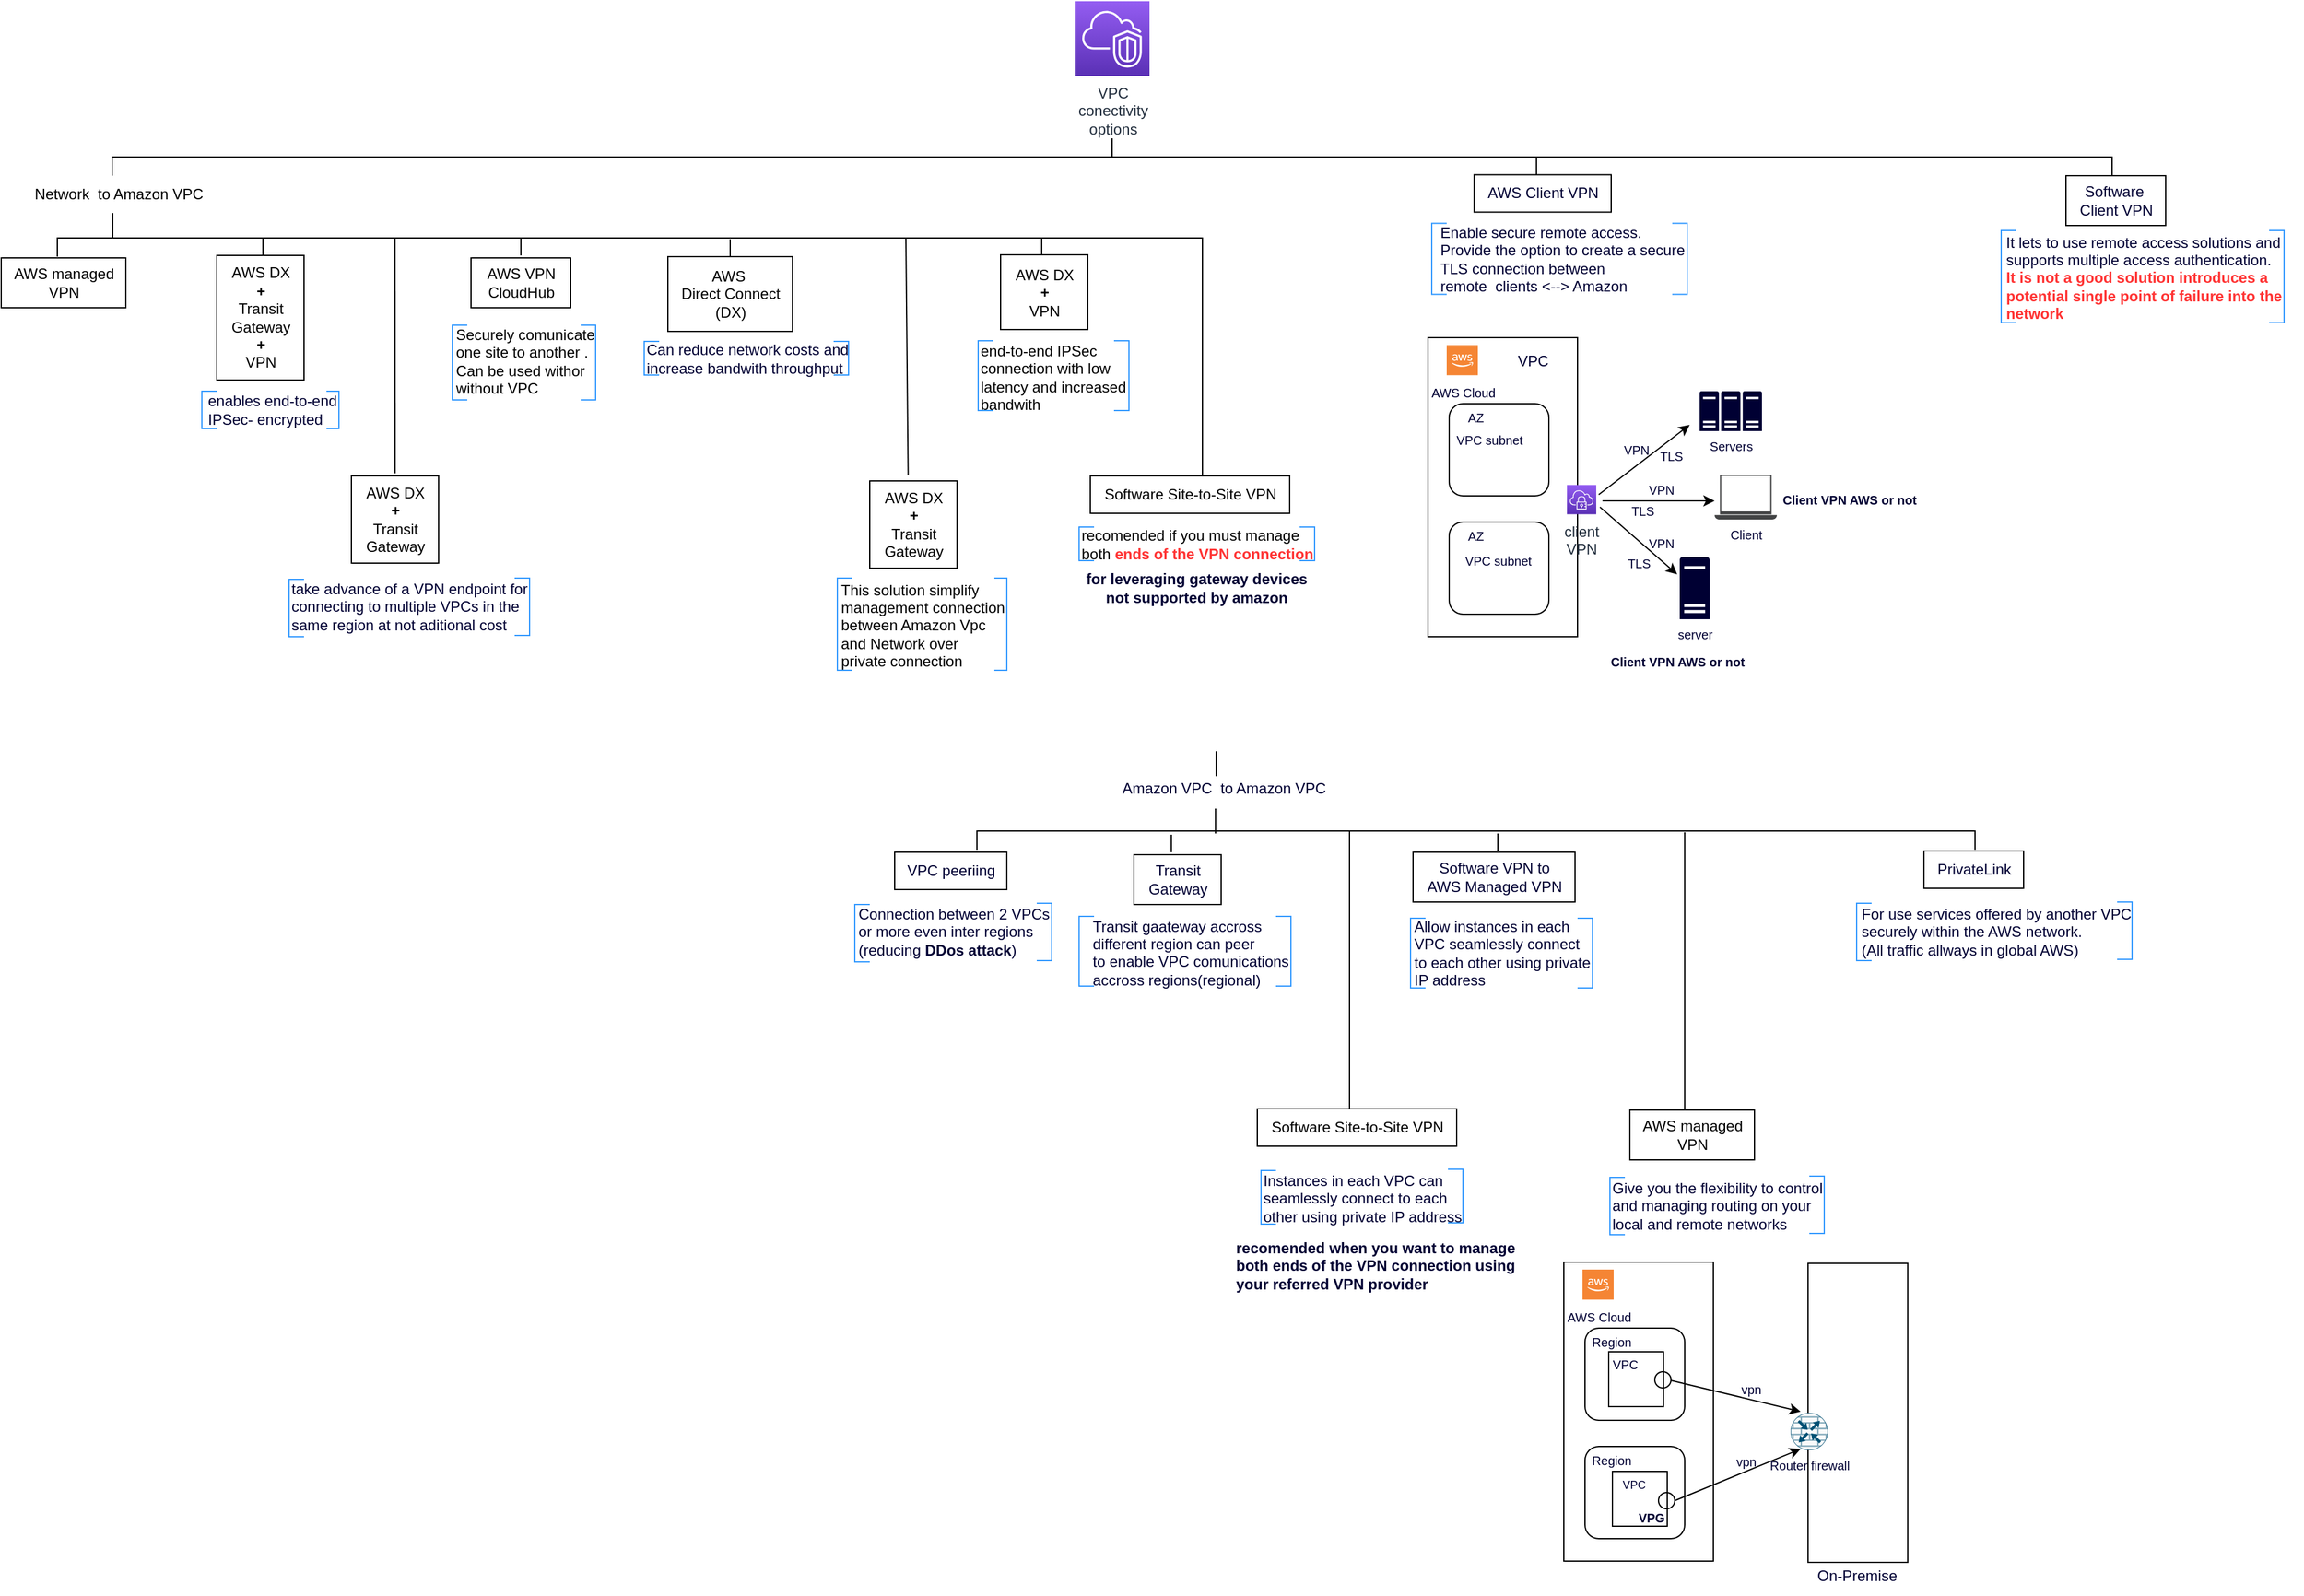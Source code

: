 <mxfile version="20.0.3" type="github">
  <diagram id="rGe3KuBBRu5CYdZj4_0n" name="Page-1">
    <mxGraphModel dx="1416" dy="539" grid="1" gridSize="10" guides="1" tooltips="1" connect="1" arrows="1" fold="1" page="1" pageScale="1" pageWidth="2336" pageHeight="1654" math="0" shadow="0">
      <root>
        <mxCell id="0" />
        <mxCell id="1" parent="0" />
        <mxCell id="QmvpYYEcJwL0dfFaCKJW-41" value="This solution simplify&lt;br&gt;management connection&lt;br&gt;between Amazon Vpc &lt;br&gt;and Network&amp;nbsp;over &lt;br&gt;private connection" style="text;html=1;align=left;verticalAlign=middle;resizable=0;points=[];autosize=1;strokeColor=none;fillColor=none;" vertex="1" parent="1">
          <mxGeometry x="688" y="526" width="150" height="90" as="geometry" />
        </mxCell>
        <mxCell id="QmvpYYEcJwL0dfFaCKJW-1" value="VPC &lt;br&gt;conectivity &lt;br&gt;options" style="sketch=0;points=[[0,0,0],[0.25,0,0],[0.5,0,0],[0.75,0,0],[1,0,0],[0,1,0],[0.25,1,0],[0.5,1,0],[0.75,1,0],[1,1,0],[0,0.25,0],[0,0.5,0],[0,0.75,0],[1,0.25,0],[1,0.5,0],[1,0.75,0]];outlineConnect=0;fontColor=#232F3E;gradientColor=#945DF2;gradientDirection=north;fillColor=#5A30B5;strokeColor=#ffffff;dashed=0;verticalLabelPosition=bottom;verticalAlign=top;align=center;html=1;fontSize=12;fontStyle=0;aspect=fixed;shape=mxgraph.aws4.resourceIcon;resIcon=mxgraph.aws4.vpc;" vertex="1" parent="1">
          <mxGeometry x="877.5" y="70" width="60" height="60" as="geometry" />
        </mxCell>
        <mxCell id="QmvpYYEcJwL0dfFaCKJW-4" value="" style="strokeWidth=1;html=1;shape=mxgraph.flowchart.annotation_2;align=left;labelPosition=right;pointerEvents=1;direction=south;" vertex="1" parent="1">
          <mxGeometry x="105" y="180" width="1605" height="30" as="geometry" />
        </mxCell>
        <mxCell id="QmvpYYEcJwL0dfFaCKJW-5" value="Network&amp;nbsp; to Amazon VPC" style="text;html=1;align=center;verticalAlign=middle;resizable=0;points=[];autosize=1;strokeColor=none;fillColor=none;" vertex="1" parent="1">
          <mxGeometry x="30" y="210" width="160" height="30" as="geometry" />
        </mxCell>
        <mxCell id="QmvpYYEcJwL0dfFaCKJW-8" value="" style="strokeWidth=1;html=1;shape=mxgraph.flowchart.annotation_1;align=left;pointerEvents=1;direction=south;" vertex="1" parent="1">
          <mxGeometry x="61" y="260" width="919" height="15" as="geometry" />
        </mxCell>
        <mxCell id="QmvpYYEcJwL0dfFaCKJW-9" value="" style="endArrow=none;html=1;rounded=0;" edge="1" parent="1">
          <mxGeometry width="50" height="50" relative="1" as="geometry">
            <mxPoint x="105.5" y="260" as="sourcePoint" />
            <mxPoint x="105.5" y="240" as="targetPoint" />
          </mxGeometry>
        </mxCell>
        <mxCell id="QmvpYYEcJwL0dfFaCKJW-10" value="AWS managed&lt;br&gt;VPN" style="text;html=1;align=center;verticalAlign=middle;resizable=0;points=[];autosize=1;strokeColor=default;fillColor=none;" vertex="1" parent="1">
          <mxGeometry x="16" y="276" width="100" height="40" as="geometry" />
        </mxCell>
        <mxCell id="QmvpYYEcJwL0dfFaCKJW-11" value="" style="endArrow=none;html=1;rounded=0;" edge="1" parent="1">
          <mxGeometry width="50" height="50" relative="1" as="geometry">
            <mxPoint x="226" y="274" as="sourcePoint" />
            <mxPoint x="226" y="260" as="targetPoint" />
          </mxGeometry>
        </mxCell>
        <mxCell id="QmvpYYEcJwL0dfFaCKJW-12" value="AWS DX&lt;br&gt;&lt;b&gt;+&lt;br&gt;&lt;/b&gt;Transit&lt;br&gt;Gateway&lt;br&gt;&lt;b&gt;+&lt;/b&gt;&lt;br&gt;VPN" style="text;html=1;align=center;verticalAlign=middle;resizable=0;points=[];autosize=1;strokeColor=default;fillColor=none;" vertex="1" parent="1">
          <mxGeometry x="189" y="274" width="70" height="100" as="geometry" />
        </mxCell>
        <mxCell id="QmvpYYEcJwL0dfFaCKJW-14" value="enables end-to-end&lt;br&gt;IPSec- encrypted" style="text;html=1;align=left;verticalAlign=middle;resizable=0;points=[];autosize=1;strokeColor=none;fillColor=none;fontSize=12;fontColor=#000033;" vertex="1" parent="1">
          <mxGeometry x="180" y="378" width="130" height="40" as="geometry" />
        </mxCell>
        <mxCell id="QmvpYYEcJwL0dfFaCKJW-15" value="" style="strokeWidth=1;html=1;shape=mxgraph.flowchart.annotation_1;align=left;pointerEvents=1;fontColor=#000033;fillColor=none;strokeColor=#3399FF;" vertex="1" parent="1">
          <mxGeometry x="177" y="383" width="12" height="30" as="geometry" />
        </mxCell>
        <mxCell id="QmvpYYEcJwL0dfFaCKJW-16" value="" style="strokeWidth=1;html=1;shape=mxgraph.flowchart.annotation_1;align=left;pointerEvents=1;fontColor=#000033;fillColor=none;direction=west;strokeColor=#3399FF;" vertex="1" parent="1">
          <mxGeometry x="277" y="383" width="10" height="30" as="geometry" />
        </mxCell>
        <mxCell id="QmvpYYEcJwL0dfFaCKJW-17" value="take advance of a VPN endpoint for &lt;br&gt;connecting to multiple VPCs in the &lt;br&gt;same region&amp;nbsp;at not aditional cost" style="text;html=1;align=left;verticalAlign=middle;resizable=0;points=[];autosize=1;strokeColor=none;fillColor=none;fontSize=12;fontColor=#000033;" vertex="1" parent="1">
          <mxGeometry x="247" y="526" width="210" height="60" as="geometry" />
        </mxCell>
        <mxCell id="QmvpYYEcJwL0dfFaCKJW-18" value="" style="strokeWidth=1;html=1;shape=mxgraph.flowchart.annotation_1;align=left;pointerEvents=1;fontColor=#000033;fillColor=none;strokeColor=#3399FF;" vertex="1" parent="1">
          <mxGeometry x="247" y="534" width="12" height="46" as="geometry" />
        </mxCell>
        <mxCell id="QmvpYYEcJwL0dfFaCKJW-19" value="" style="strokeWidth=1;html=1;shape=mxgraph.flowchart.annotation_1;align=left;pointerEvents=1;fontColor=#000033;fillColor=none;direction=west;strokeColor=#3399FF;" vertex="1" parent="1">
          <mxGeometry x="428" y="533" width="12" height="46" as="geometry" />
        </mxCell>
        <mxCell id="QmvpYYEcJwL0dfFaCKJW-22" value="" style="endArrow=none;html=1;rounded=0;" edge="1" parent="1">
          <mxGeometry width="50" height="50" relative="1" as="geometry">
            <mxPoint x="851" y="274" as="sourcePoint" />
            <mxPoint x="851" y="260" as="targetPoint" />
          </mxGeometry>
        </mxCell>
        <mxCell id="QmvpYYEcJwL0dfFaCKJW-23" value="AWS VPN&lt;br&gt;CloudHub" style="text;html=1;align=center;verticalAlign=middle;resizable=0;points=[];autosize=1;strokeColor=default;fillColor=none;" vertex="1" parent="1">
          <mxGeometry x="393" y="276" width="80" height="40" as="geometry" />
        </mxCell>
        <mxCell id="QmvpYYEcJwL0dfFaCKJW-24" value="Securely comunicate &lt;br&gt;one site to another . &lt;br&gt;Can be used withor &lt;br&gt;without VPC&amp;nbsp;&amp;nbsp;" style="text;html=1;align=left;verticalAlign=middle;resizable=0;points=[];autosize=1;strokeColor=none;fillColor=none;" vertex="1" parent="1">
          <mxGeometry x="379" y="324" width="130" height="70" as="geometry" />
        </mxCell>
        <mxCell id="QmvpYYEcJwL0dfFaCKJW-25" value="" style="strokeWidth=1;html=1;shape=mxgraph.flowchart.annotation_1;align=left;pointerEvents=1;fontColor=#000033;fillColor=none;strokeColor=#3399FF;" vertex="1" parent="1">
          <mxGeometry x="378" y="330" width="12" height="60" as="geometry" />
        </mxCell>
        <mxCell id="QmvpYYEcJwL0dfFaCKJW-26" value="" style="strokeWidth=1;html=1;shape=mxgraph.flowchart.annotation_1;align=left;pointerEvents=1;fontColor=#000033;fillColor=none;direction=west;strokeColor=#3399FF;" vertex="1" parent="1">
          <mxGeometry x="481" y="330" width="12" height="60" as="geometry" />
        </mxCell>
        <mxCell id="QmvpYYEcJwL0dfFaCKJW-28" value="" style="endArrow=none;html=1;rounded=0;" edge="1" parent="1">
          <mxGeometry width="50" height="50" relative="1" as="geometry">
            <mxPoint x="433" y="274" as="sourcePoint" />
            <mxPoint x="433" y="260" as="targetPoint" />
          </mxGeometry>
        </mxCell>
        <mxCell id="QmvpYYEcJwL0dfFaCKJW-29" value="AWS&amp;nbsp;&lt;br&gt;Direct Connect&lt;br&gt;(DX)" style="text;html=1;align=center;verticalAlign=middle;resizable=0;points=[];autosize=1;strokeColor=default;fillColor=none;" vertex="1" parent="1">
          <mxGeometry x="551" y="275" width="100" height="60" as="geometry" />
        </mxCell>
        <mxCell id="QmvpYYEcJwL0dfFaCKJW-30" value="Can reduce network costs and&lt;br&gt;increase bandwith throughput" style="text;html=1;align=left;verticalAlign=middle;resizable=0;points=[];autosize=1;strokeColor=none;fillColor=none;fontSize=12;fontColor=#000033;" vertex="1" parent="1">
          <mxGeometry x="532" y="337" width="190" height="40" as="geometry" />
        </mxCell>
        <mxCell id="QmvpYYEcJwL0dfFaCKJW-31" value="" style="strokeWidth=1;html=1;shape=mxgraph.flowchart.annotation_1;align=left;pointerEvents=1;fontColor=#000033;fillColor=none;strokeColor=#3399FF;" vertex="1" parent="1">
          <mxGeometry x="532" y="343" width="12" height="27" as="geometry" />
        </mxCell>
        <mxCell id="QmvpYYEcJwL0dfFaCKJW-32" value="" style="strokeWidth=1;html=1;shape=mxgraph.flowchart.annotation_1;align=left;pointerEvents=1;fontColor=#000033;fillColor=none;direction=west;strokeColor=#3399FF;" vertex="1" parent="1">
          <mxGeometry x="684" y="343" width="12" height="27" as="geometry" />
        </mxCell>
        <mxCell id="QmvpYYEcJwL0dfFaCKJW-33" value="" style="endArrow=none;html=1;rounded=0;" edge="1" parent="1">
          <mxGeometry width="50" height="50" relative="1" as="geometry">
            <mxPoint x="601" y="275" as="sourcePoint" />
            <mxPoint x="601" y="261" as="targetPoint" />
          </mxGeometry>
        </mxCell>
        <mxCell id="QmvpYYEcJwL0dfFaCKJW-34" value="AWS DX&lt;br&gt;&lt;b&gt;+&lt;br&gt;&lt;/b&gt;Transit&lt;br&gt;Gateway" style="text;html=1;align=center;verticalAlign=middle;resizable=0;points=[];autosize=1;strokeColor=default;fillColor=none;" vertex="1" parent="1">
          <mxGeometry x="297" y="451" width="70" height="70" as="geometry" />
        </mxCell>
        <mxCell id="QmvpYYEcJwL0dfFaCKJW-36" value="" style="endArrow=none;html=1;rounded=0;exitX=0.501;exitY=-0.03;exitDx=0;exitDy=0;exitPerimeter=0;" edge="1" parent="1" source="QmvpYYEcJwL0dfFaCKJW-34">
          <mxGeometry width="50" height="50" relative="1" as="geometry">
            <mxPoint x="332" y="438" as="sourcePoint" />
            <mxPoint x="332" y="260" as="targetPoint" />
          </mxGeometry>
        </mxCell>
        <mxCell id="QmvpYYEcJwL0dfFaCKJW-37" value="" style="endArrow=none;html=1;rounded=0;exitX=0.44;exitY=-0.067;exitDx=0;exitDy=0;exitPerimeter=0;" edge="1" parent="1" source="QmvpYYEcJwL0dfFaCKJW-38">
          <mxGeometry width="50" height="50" relative="1" as="geometry">
            <mxPoint x="742" y="424" as="sourcePoint" />
            <mxPoint x="742" y="260" as="targetPoint" />
          </mxGeometry>
        </mxCell>
        <mxCell id="QmvpYYEcJwL0dfFaCKJW-38" value="AWS DX&lt;br&gt;&lt;b&gt;+&lt;br&gt;&lt;/b&gt;Transit&lt;br&gt;Gateway" style="text;html=1;align=center;verticalAlign=middle;resizable=0;points=[];autosize=1;strokeColor=default;fillColor=none;" vertex="1" parent="1">
          <mxGeometry x="713" y="455" width="70" height="70" as="geometry" />
        </mxCell>
        <mxCell id="QmvpYYEcJwL0dfFaCKJW-39" value="" style="strokeWidth=1;html=1;shape=mxgraph.flowchart.annotation_1;align=left;pointerEvents=1;fontColor=#000033;fillColor=none;strokeColor=#3399FF;" vertex="1" parent="1">
          <mxGeometry x="687" y="533" width="12" height="74" as="geometry" />
        </mxCell>
        <mxCell id="QmvpYYEcJwL0dfFaCKJW-40" value="" style="strokeWidth=1;html=1;shape=mxgraph.flowchart.annotation_1;align=left;pointerEvents=1;fontColor=#000033;fillColor=none;direction=west;strokeColor=#3399FF;" vertex="1" parent="1">
          <mxGeometry x="813" y="533" width="10" height="74" as="geometry" />
        </mxCell>
        <mxCell id="QmvpYYEcJwL0dfFaCKJW-42" value="AWS DX&lt;br&gt;&lt;b&gt;+&lt;/b&gt;&lt;br&gt;VPN" style="text;html=1;align=center;verticalAlign=middle;resizable=0;points=[];autosize=1;strokeColor=default;fillColor=none;" vertex="1" parent="1">
          <mxGeometry x="818" y="273.5" width="70" height="60" as="geometry" />
        </mxCell>
        <mxCell id="QmvpYYEcJwL0dfFaCKJW-43" value="end-to-end IPSec &lt;br&gt;connection&amp;nbsp;with low &lt;br&gt;latency and increased&amp;nbsp;&lt;br&gt;bandwith" style="text;html=1;align=left;verticalAlign=middle;resizable=0;points=[];autosize=1;strokeColor=none;fillColor=none;" vertex="1" parent="1">
          <mxGeometry x="800" y="336.5" width="140" height="70" as="geometry" />
        </mxCell>
        <mxCell id="QmvpYYEcJwL0dfFaCKJW-46" value="" style="strokeWidth=1;html=1;shape=mxgraph.flowchart.annotation_1;align=left;pointerEvents=1;fontColor=#000033;fillColor=none;strokeColor=#3399FF;" vertex="1" parent="1">
          <mxGeometry x="800" y="342.5" width="12" height="56" as="geometry" />
        </mxCell>
        <mxCell id="QmvpYYEcJwL0dfFaCKJW-47" value="" style="strokeWidth=1;html=1;shape=mxgraph.flowchart.annotation_1;align=left;pointerEvents=1;fontColor=#000033;fillColor=none;direction=west;strokeColor=#3399FF;" vertex="1" parent="1">
          <mxGeometry x="909" y="342.5" width="12" height="56" as="geometry" />
        </mxCell>
        <mxCell id="QmvpYYEcJwL0dfFaCKJW-50" value="Software Site-to-Site VPN" style="text;html=1;align=center;verticalAlign=middle;resizable=0;points=[];autosize=1;strokeColor=default;fillColor=none;" vertex="1" parent="1">
          <mxGeometry x="890" y="451" width="160" height="30" as="geometry" />
        </mxCell>
        <mxCell id="QmvpYYEcJwL0dfFaCKJW-52" value="" style="endArrow=none;html=1;rounded=0;exitX=0.44;exitY=-0.067;exitDx=0;exitDy=0;exitPerimeter=0;" edge="1" parent="1">
          <mxGeometry width="50" height="50" relative="1" as="geometry">
            <mxPoint x="980" y="451" as="sourcePoint" />
            <mxPoint x="980" y="274" as="targetPoint" />
          </mxGeometry>
        </mxCell>
        <mxCell id="QmvpYYEcJwL0dfFaCKJW-53" value="recomended if you must manage &lt;br&gt;both&amp;nbsp;&lt;b&gt;&lt;font color=&quot;#ff3333&quot;&gt;ends of the VPN connection&lt;/font&gt;&lt;/b&gt;&amp;nbsp;" style="text;html=1;align=left;verticalAlign=middle;resizable=0;points=[];autosize=1;strokeColor=none;fillColor=none;" vertex="1" parent="1">
          <mxGeometry x="881" y="486" width="210" height="40" as="geometry" />
        </mxCell>
        <mxCell id="QmvpYYEcJwL0dfFaCKJW-54" value="" style="strokeWidth=1;html=1;shape=mxgraph.flowchart.annotation_1;align=left;pointerEvents=1;fontColor=#000033;fillColor=none;strokeColor=#3399FF;" vertex="1" parent="1">
          <mxGeometry x="881" y="492" width="12" height="27" as="geometry" />
        </mxCell>
        <mxCell id="QmvpYYEcJwL0dfFaCKJW-55" value="" style="strokeWidth=1;html=1;shape=mxgraph.flowchart.annotation_1;align=left;pointerEvents=1;fontColor=#000033;fillColor=none;direction=west;strokeColor=#3399FF;" vertex="1" parent="1">
          <mxGeometry x="1058" y="492" width="12" height="27" as="geometry" />
        </mxCell>
        <mxCell id="QmvpYYEcJwL0dfFaCKJW-56" value="&lt;b&gt;for leveraging gateway devices &lt;br&gt;not supported by amazon&lt;/b&gt;" style="text;html=1;align=center;verticalAlign=middle;resizable=0;points=[];autosize=1;strokeColor=none;fillColor=none;fontColor=#000033;" vertex="1" parent="1">
          <mxGeometry x="875" y="521" width="200" height="40" as="geometry" />
        </mxCell>
        <mxCell id="QmvpYYEcJwL0dfFaCKJW-57" value="Amazon VPC&amp;nbsp; to Amazon VPC" style="text;html=1;align=center;verticalAlign=middle;resizable=0;points=[];autosize=1;strokeColor=none;fillColor=none;fontColor=#000033;" vertex="1" parent="1">
          <mxGeometry x="902" y="687" width="190" height="30" as="geometry" />
        </mxCell>
        <mxCell id="QmvpYYEcJwL0dfFaCKJW-58" value="" style="strokeWidth=1;html=1;shape=mxgraph.flowchart.annotation_1;align=left;pointerEvents=1;direction=south;" vertex="1" parent="1">
          <mxGeometry x="799" y="736" width="801" height="15" as="geometry" />
        </mxCell>
        <mxCell id="QmvpYYEcJwL0dfFaCKJW-59" value="" style="endArrow=none;html=1;rounded=0;" edge="1" parent="1">
          <mxGeometry width="50" height="50" relative="1" as="geometry">
            <mxPoint x="990.5" y="738" as="sourcePoint" />
            <mxPoint x="990.5" y="718" as="targetPoint" />
          </mxGeometry>
        </mxCell>
        <mxCell id="QmvpYYEcJwL0dfFaCKJW-60" value="VPC peeriing" style="text;html=1;align=center;verticalAlign=middle;resizable=0;points=[];autosize=1;strokeColor=default;fillColor=none;fontColor=#000033;" vertex="1" parent="1">
          <mxGeometry x="733" y="753" width="90" height="30" as="geometry" />
        </mxCell>
        <mxCell id="QmvpYYEcJwL0dfFaCKJW-61" value="Transit &lt;br&gt;Gateway" style="text;html=1;align=center;verticalAlign=middle;resizable=0;points=[];autosize=1;strokeColor=default;fillColor=none;fontColor=#000033;" vertex="1" parent="1">
          <mxGeometry x="925" y="755" width="70" height="40" as="geometry" />
        </mxCell>
        <mxCell id="QmvpYYEcJwL0dfFaCKJW-62" value="Software Site-to-Site VPN" style="text;html=1;align=center;verticalAlign=middle;resizable=0;points=[];autosize=1;strokeColor=default;fillColor=none;" vertex="1" parent="1">
          <mxGeometry x="1024" y="959" width="160" height="30" as="geometry" />
        </mxCell>
        <mxCell id="QmvpYYEcJwL0dfFaCKJW-63" value="Connection between&amp;nbsp;2 VPCs &lt;br&gt;or more even inter regions&amp;nbsp;&lt;br&gt;(reducing &lt;b&gt;DDos attack&lt;/b&gt;)" style="text;html=1;align=left;verticalAlign=middle;resizable=0;points=[];autosize=1;strokeColor=none;fillColor=none;fontColor=#000033;" vertex="1" parent="1">
          <mxGeometry x="702" y="787" width="180" height="60" as="geometry" />
        </mxCell>
        <mxCell id="QmvpYYEcJwL0dfFaCKJW-64" value="" style="strokeWidth=1;html=1;shape=mxgraph.flowchart.annotation_1;align=left;pointerEvents=1;fontColor=#000033;fillColor=none;strokeColor=#3399FF;" vertex="1" parent="1">
          <mxGeometry x="701" y="795" width="12" height="46" as="geometry" />
        </mxCell>
        <mxCell id="QmvpYYEcJwL0dfFaCKJW-65" value="" style="strokeWidth=1;html=1;shape=mxgraph.flowchart.annotation_1;align=left;pointerEvents=1;fontColor=#000033;fillColor=none;direction=west;strokeColor=#3399FF;" vertex="1" parent="1">
          <mxGeometry x="847" y="794" width="12" height="46" as="geometry" />
        </mxCell>
        <mxCell id="QmvpYYEcJwL0dfFaCKJW-66" value="Transit gaateway accross &lt;br&gt;different region can peer&lt;br&gt;to enable VPC comunications &lt;br&gt;accross regions(regional)&amp;nbsp;&lt;br&gt;&amp;nbsp;" style="text;html=1;align=left;verticalAlign=middle;resizable=0;points=[];autosize=1;strokeColor=none;fillColor=none;fontColor=#000033;" vertex="1" parent="1">
          <mxGeometry x="890" y="796" width="180" height="90" as="geometry" />
        </mxCell>
        <mxCell id="QmvpYYEcJwL0dfFaCKJW-67" value="" style="strokeWidth=1;html=1;shape=mxgraph.flowchart.annotation_1;align=left;pointerEvents=1;fontColor=#000033;fillColor=none;strokeColor=#3399FF;" vertex="1" parent="1">
          <mxGeometry x="881" y="804.5" width="12" height="56" as="geometry" />
        </mxCell>
        <mxCell id="QmvpYYEcJwL0dfFaCKJW-68" value="" style="strokeWidth=1;html=1;shape=mxgraph.flowchart.annotation_1;align=left;pointerEvents=1;fontColor=#000033;fillColor=none;direction=west;strokeColor=#3399FF;" vertex="1" parent="1">
          <mxGeometry x="1039" y="804.5" width="12" height="56" as="geometry" />
        </mxCell>
        <mxCell id="QmvpYYEcJwL0dfFaCKJW-69" value="Instances in each VPC can &lt;br&gt;seamlessly connect to each &lt;br&gt;other using private IP address" style="text;html=1;align=left;verticalAlign=middle;resizable=0;points=[];autosize=1;strokeColor=none;fillColor=none;fontColor=#000033;" vertex="1" parent="1">
          <mxGeometry x="1027" y="1001" width="180" height="60" as="geometry" />
        </mxCell>
        <mxCell id="QmvpYYEcJwL0dfFaCKJW-70" value="" style="strokeWidth=1;html=1;shape=mxgraph.flowchart.annotation_1;align=left;pointerEvents=1;fontColor=#000033;fillColor=none;strokeColor=#3399FF;" vertex="1" parent="1">
          <mxGeometry x="1027" y="1008.5" width="12" height="43" as="geometry" />
        </mxCell>
        <mxCell id="QmvpYYEcJwL0dfFaCKJW-71" value="" style="strokeWidth=1;html=1;shape=mxgraph.flowchart.annotation_1;align=left;pointerEvents=1;fontColor=#000033;fillColor=none;direction=west;strokeColor=#3399FF;" vertex="1" parent="1">
          <mxGeometry x="1177" y="1007.5" width="12" height="43" as="geometry" />
        </mxCell>
        <mxCell id="QmvpYYEcJwL0dfFaCKJW-72" value="&lt;b&gt;recomended when you want to manage &lt;br&gt;both ends of the VPN connection using &lt;br&gt;your referred VPN provider&lt;/b&gt;" style="text;html=1;align=left;verticalAlign=middle;resizable=0;points=[];autosize=1;strokeColor=none;fillColor=none;fontColor=#000033;" vertex="1" parent="1">
          <mxGeometry x="1005" y="1054.5" width="250" height="60" as="geometry" />
        </mxCell>
        <mxCell id="QmvpYYEcJwL0dfFaCKJW-73" value="" style="endArrow=none;html=1;rounded=0;" edge="1" parent="1">
          <mxGeometry width="50" height="50" relative="1" as="geometry">
            <mxPoint x="955" y="753" as="sourcePoint" />
            <mxPoint x="955" y="739" as="targetPoint" />
          </mxGeometry>
        </mxCell>
        <mxCell id="QmvpYYEcJwL0dfFaCKJW-74" value="" style="endArrow=none;html=1;rounded=0;" edge="1" parent="1">
          <mxGeometry width="50" height="50" relative="1" as="geometry">
            <mxPoint x="1098" y="959" as="sourcePoint" />
            <mxPoint x="1098" y="736" as="targetPoint" />
          </mxGeometry>
        </mxCell>
        <mxCell id="QmvpYYEcJwL0dfFaCKJW-75" value="Software VPN to &lt;br&gt;AWS Managed VPN" style="text;html=1;align=center;verticalAlign=middle;resizable=0;points=[];autosize=1;strokeColor=default;fillColor=none;fontColor=#000033;" vertex="1" parent="1">
          <mxGeometry x="1149" y="753" width="130" height="40" as="geometry" />
        </mxCell>
        <mxCell id="QmvpYYEcJwL0dfFaCKJW-76" value="Allow instances in each &lt;br&gt;VPC seamlessly connect&amp;nbsp; &lt;br&gt;to each other using private &lt;br&gt;IP address" style="text;html=1;align=left;verticalAlign=middle;resizable=0;points=[];autosize=1;strokeColor=none;fillColor=none;fontColor=#000033;" vertex="1" parent="1">
          <mxGeometry x="1148" y="798.5" width="160" height="70" as="geometry" />
        </mxCell>
        <mxCell id="QmvpYYEcJwL0dfFaCKJW-77" value="" style="strokeWidth=1;html=1;shape=mxgraph.flowchart.annotation_1;align=left;pointerEvents=1;fontColor=#000033;fillColor=none;strokeColor=#3399FF;" vertex="1" parent="1">
          <mxGeometry x="1147" y="806" width="12" height="56" as="geometry" />
        </mxCell>
        <mxCell id="QmvpYYEcJwL0dfFaCKJW-78" value="" style="strokeWidth=1;html=1;shape=mxgraph.flowchart.annotation_1;align=left;pointerEvents=1;fontColor=#000033;fillColor=none;direction=west;strokeColor=#3399FF;" vertex="1" parent="1">
          <mxGeometry x="1281" y="806" width="12" height="56" as="geometry" />
        </mxCell>
        <mxCell id="QmvpYYEcJwL0dfFaCKJW-79" value="" style="endArrow=none;html=1;rounded=0;" edge="1" parent="1">
          <mxGeometry width="50" height="50" relative="1" as="geometry">
            <mxPoint x="1217" y="752" as="sourcePoint" />
            <mxPoint x="1217" y="738" as="targetPoint" />
          </mxGeometry>
        </mxCell>
        <mxCell id="QmvpYYEcJwL0dfFaCKJW-80" value="AWS managed&lt;br&gt;VPN" style="text;html=1;align=center;verticalAlign=middle;resizable=0;points=[];autosize=1;strokeColor=default;fillColor=none;" vertex="1" parent="1">
          <mxGeometry x="1323" y="960" width="100" height="40" as="geometry" />
        </mxCell>
        <mxCell id="QmvpYYEcJwL0dfFaCKJW-81" value="Give you the flexibility to control &lt;br&gt;and&amp;nbsp;managing routing on your &lt;br&gt;local and remote networks" style="text;html=1;align=left;verticalAlign=middle;resizable=0;points=[];autosize=1;strokeColor=none;fillColor=none;fontColor=#000033;" vertex="1" parent="1">
          <mxGeometry x="1307" y="1006.5" width="190" height="60" as="geometry" />
        </mxCell>
        <mxCell id="QmvpYYEcJwL0dfFaCKJW-82" value="" style="strokeWidth=1;html=1;shape=mxgraph.flowchart.annotation_1;align=left;pointerEvents=1;fontColor=#000033;fillColor=none;strokeColor=#3399FF;" vertex="1" parent="1">
          <mxGeometry x="1307" y="1014" width="12" height="46" as="geometry" />
        </mxCell>
        <mxCell id="QmvpYYEcJwL0dfFaCKJW-83" value="" style="strokeWidth=1;html=1;shape=mxgraph.flowchart.annotation_1;align=left;pointerEvents=1;fontColor=#000033;fillColor=none;direction=west;strokeColor=#3399FF;" vertex="1" parent="1">
          <mxGeometry x="1467" y="1013" width="12" height="46" as="geometry" />
        </mxCell>
        <mxCell id="QmvpYYEcJwL0dfFaCKJW-84" value="" style="rounded=0;whiteSpace=wrap;html=1;fontColor=#000033;strokeColor=default;strokeWidth=1;fillColor=none;" vertex="1" parent="1">
          <mxGeometry x="1270" y="1082" width="120" height="240" as="geometry" />
        </mxCell>
        <mxCell id="QmvpYYEcJwL0dfFaCKJW-85" value="&lt;font style=&quot;font-size: 10px;&quot;&gt;AWS Cloud&lt;/font&gt;" style="outlineConnect=0;dashed=0;verticalLabelPosition=bottom;verticalAlign=top;align=center;html=1;shape=mxgraph.aws3.cloud_2;fillColor=#F58534;gradientColor=none;fontColor=#000033;strokeColor=default;strokeWidth=1;aspect=fixed;" vertex="1" parent="1">
          <mxGeometry x="1285" y="1088" width="25" height="24.15" as="geometry" />
        </mxCell>
        <mxCell id="QmvpYYEcJwL0dfFaCKJW-88" value="" style="rounded=1;whiteSpace=wrap;html=1;fontSize=9;fontColor=#000033;strokeColor=default;strokeWidth=1;fillColor=none;" vertex="1" parent="1">
          <mxGeometry x="1287" y="1135" width="80" height="74" as="geometry" />
        </mxCell>
        <mxCell id="QmvpYYEcJwL0dfFaCKJW-90" value="" style="rounded=1;whiteSpace=wrap;html=1;fontSize=9;fontColor=#000033;strokeColor=default;strokeWidth=1;fillColor=none;" vertex="1" parent="1">
          <mxGeometry x="1287" y="1230" width="80" height="74" as="geometry" />
        </mxCell>
        <mxCell id="QmvpYYEcJwL0dfFaCKJW-91" value="" style="whiteSpace=wrap;html=1;aspect=fixed;fontSize=9;fontColor=#000033;strokeColor=default;strokeWidth=1;fillColor=none;" vertex="1" parent="1">
          <mxGeometry x="1306" y="1154" width="44" height="44" as="geometry" />
        </mxCell>
        <mxCell id="QmvpYYEcJwL0dfFaCKJW-92" value="" style="whiteSpace=wrap;html=1;aspect=fixed;fontSize=9;fontColor=#000033;strokeColor=default;strokeWidth=1;fillColor=none;" vertex="1" parent="1">
          <mxGeometry x="1309" y="1250" width="44" height="44" as="geometry" />
        </mxCell>
        <mxCell id="QmvpYYEcJwL0dfFaCKJW-93" value="&lt;font style=&quot;font-size: 10px;&quot;&gt;VPC&lt;/font&gt;" style="text;html=1;align=center;verticalAlign=middle;resizable=0;points=[];autosize=1;strokeColor=none;fillColor=none;fontSize=9;fontColor=#000033;" vertex="1" parent="1">
          <mxGeometry x="1299" y="1149" width="40" height="30" as="geometry" />
        </mxCell>
        <mxCell id="QmvpYYEcJwL0dfFaCKJW-94" value="VPC" style="text;html=1;align=center;verticalAlign=middle;resizable=0;points=[];autosize=1;strokeColor=none;fillColor=none;fontSize=9;fontColor=#000033;" vertex="1" parent="1">
          <mxGeometry x="1306" y="1251" width="40" height="20" as="geometry" />
        </mxCell>
        <mxCell id="QmvpYYEcJwL0dfFaCKJW-95" value="&lt;font style=&quot;font-size: 10px;&quot;&gt;Region&lt;/font&gt;" style="text;html=1;align=center;verticalAlign=middle;resizable=0;points=[];autosize=1;strokeColor=none;fillColor=none;fontSize=9;fontColor=#000033;" vertex="1" parent="1">
          <mxGeometry x="1278" y="1131" width="60" height="30" as="geometry" />
        </mxCell>
        <mxCell id="QmvpYYEcJwL0dfFaCKJW-96" value="&lt;font style=&quot;font-size: 10px;&quot;&gt;Region&lt;/font&gt;" style="text;html=1;align=center;verticalAlign=middle;resizable=0;points=[];autosize=1;strokeColor=none;fillColor=none;fontSize=9;fontColor=#000033;" vertex="1" parent="1">
          <mxGeometry x="1278" y="1226" width="60" height="30" as="geometry" />
        </mxCell>
        <mxCell id="QmvpYYEcJwL0dfFaCKJW-97" value="" style="ellipse;whiteSpace=wrap;html=1;aspect=fixed;fontSize=9;fontColor=#000033;strokeColor=default;strokeWidth=1;fillColor=none;" vertex="1" parent="1">
          <mxGeometry x="1343" y="1170" width="13" height="13" as="geometry" />
        </mxCell>
        <mxCell id="QmvpYYEcJwL0dfFaCKJW-101" value="" style="ellipse;whiteSpace=wrap;html=1;aspect=fixed;fontSize=9;fontColor=#000033;strokeColor=default;strokeWidth=1;fillColor=none;" vertex="1" parent="1">
          <mxGeometry x="1346" y="1267" width="13" height="13" as="geometry" />
        </mxCell>
        <mxCell id="QmvpYYEcJwL0dfFaCKJW-103" value="" style="endArrow=none;html=1;rounded=0;fontSize=9;fontColor=#000033;strokeColor=none;strokeWidth=5;" edge="1" parent="1">
          <mxGeometry width="50" height="50" relative="1" as="geometry">
            <mxPoint x="1460" y="1251" as="sourcePoint" />
            <mxPoint x="1510" y="1201" as="targetPoint" />
          </mxGeometry>
        </mxCell>
        <mxCell id="QmvpYYEcJwL0dfFaCKJW-105" value="" style="endArrow=classic;html=1;rounded=0;fontSize=9;fontColor=#000033;strokeWidth=1;exitX=1;exitY=0.5;exitDx=0;exitDy=0;" edge="1" parent="1" source="QmvpYYEcJwL0dfFaCKJW-101">
          <mxGeometry width="50" height="50" relative="1" as="geometry">
            <mxPoint x="1359" y="1285" as="sourcePoint" />
            <mxPoint x="1460" y="1232" as="targetPoint" />
          </mxGeometry>
        </mxCell>
        <mxCell id="QmvpYYEcJwL0dfFaCKJW-106" value="" style="endArrow=classic;html=1;rounded=0;fontSize=9;fontColor=#000033;strokeWidth=1;" edge="1" parent="1">
          <mxGeometry width="50" height="50" relative="1" as="geometry">
            <mxPoint x="1356" y="1177" as="sourcePoint" />
            <mxPoint x="1460" y="1202" as="targetPoint" />
          </mxGeometry>
        </mxCell>
        <mxCell id="QmvpYYEcJwL0dfFaCKJW-107" value="" style="rounded=0;whiteSpace=wrap;html=1;fontColor=#000033;strokeColor=default;strokeWidth=1;fillColor=none;" vertex="1" parent="1">
          <mxGeometry x="1466" y="1083" width="80" height="240" as="geometry" />
        </mxCell>
        <mxCell id="QmvpYYEcJwL0dfFaCKJW-109" value="&lt;font size=&quot;1&quot;&gt;Router firewall&lt;/font&gt;" style="sketch=0;points=[[0.5,0,0],[1,0.5,0],[0.5,1,0],[0,0.5,0],[0.145,0.145,0],[0.856,0.145,0],[0.855,0.856,0],[0.145,0.855,0]];verticalLabelPosition=bottom;html=1;verticalAlign=top;aspect=fixed;align=center;pointerEvents=1;shape=mxgraph.cisco19.rect;prIcon=router_with_firewall;fillColor=#FAFAFA;strokeColor=#005073;fontSize=9;fontColor=#000033;" vertex="1" parent="1">
          <mxGeometry x="1452" y="1203" width="30" height="30" as="geometry" />
        </mxCell>
        <mxCell id="QmvpYYEcJwL0dfFaCKJW-111" value="On-Premise" style="text;html=1;align=center;verticalAlign=middle;resizable=0;points=[];autosize=1;strokeColor=none;fillColor=none;fontSize=12;fontColor=#000033;" vertex="1" parent="1">
          <mxGeometry x="1460" y="1319" width="90" height="30" as="geometry" />
        </mxCell>
        <mxCell id="QmvpYYEcJwL0dfFaCKJW-112" value="&lt;b&gt;VPG&lt;/b&gt;" style="text;html=1;align=center;verticalAlign=middle;resizable=0;points=[];autosize=1;strokeColor=none;fillColor=none;fontSize=10;fontColor=#000033;" vertex="1" parent="1">
          <mxGeometry x="1319.5" y="1272" width="40" height="30" as="geometry" />
        </mxCell>
        <mxCell id="QmvpYYEcJwL0dfFaCKJW-113" value="vpn" style="text;html=1;align=center;verticalAlign=middle;resizable=0;points=[];autosize=1;strokeColor=none;fillColor=none;fontSize=10;fontColor=#000033;" vertex="1" parent="1">
          <mxGeometry x="1396" y="1227" width="40" height="30" as="geometry" />
        </mxCell>
        <mxCell id="QmvpYYEcJwL0dfFaCKJW-114" value="vpn" style="text;html=1;align=center;verticalAlign=middle;resizable=0;points=[];autosize=1;strokeColor=none;fillColor=none;fontSize=10;fontColor=#000033;" vertex="1" parent="1">
          <mxGeometry x="1400" y="1168.5" width="40" height="30" as="geometry" />
        </mxCell>
        <mxCell id="QmvpYYEcJwL0dfFaCKJW-115" value="" style="endArrow=none;html=1;rounded=0;exitX=0.418;exitY=-0.1;exitDx=0;exitDy=0;exitPerimeter=0;" edge="1" parent="1">
          <mxGeometry width="50" height="50" relative="1" as="geometry">
            <mxPoint x="1367" y="960" as="sourcePoint" />
            <mxPoint x="1367" y="737" as="targetPoint" />
          </mxGeometry>
        </mxCell>
        <mxCell id="QmvpYYEcJwL0dfFaCKJW-116" value="PrivateLink" style="text;html=1;align=center;verticalAlign=middle;resizable=0;points=[];autosize=1;strokeColor=default;fillColor=none;fontSize=12;fontColor=#000033;" vertex="1" parent="1">
          <mxGeometry x="1559" y="752" width="80" height="30" as="geometry" />
        </mxCell>
        <mxCell id="QmvpYYEcJwL0dfFaCKJW-117" value="For use services offered by another VPC &lt;br&gt;securely within the AWS network.&lt;br&gt;(All traffic allways in global AWS)" style="text;html=1;align=left;verticalAlign=middle;resizable=0;points=[];autosize=1;strokeColor=none;fillColor=none;fontSize=12;fontColor=#000033;" vertex="1" parent="1">
          <mxGeometry x="1507" y="787" width="240" height="60" as="geometry" />
        </mxCell>
        <mxCell id="QmvpYYEcJwL0dfFaCKJW-118" value="" style="strokeWidth=1;html=1;shape=mxgraph.flowchart.annotation_1;align=left;pointerEvents=1;fontColor=#000033;fillColor=none;strokeColor=#3399FF;" vertex="1" parent="1">
          <mxGeometry x="1505" y="794" width="12" height="46" as="geometry" />
        </mxCell>
        <mxCell id="QmvpYYEcJwL0dfFaCKJW-119" value="" style="strokeWidth=1;html=1;shape=mxgraph.flowchart.annotation_1;align=left;pointerEvents=1;fontColor=#000033;fillColor=none;direction=west;strokeColor=#3399FF;" vertex="1" parent="1">
          <mxGeometry x="1714" y="793" width="12" height="46" as="geometry" />
        </mxCell>
        <mxCell id="QmvpYYEcJwL0dfFaCKJW-120" value="" style="endArrow=none;html=1;rounded=0;" edge="1" parent="1">
          <mxGeometry width="50" height="50" relative="1" as="geometry">
            <mxPoint x="991" y="692" as="sourcePoint" />
            <mxPoint x="991" y="672" as="targetPoint" />
          </mxGeometry>
        </mxCell>
        <mxCell id="QmvpYYEcJwL0dfFaCKJW-122" value="" style="endArrow=none;html=1;rounded=0;" edge="1" parent="1">
          <mxGeometry width="50" height="50" relative="1" as="geometry">
            <mxPoint x="1248" y="209" as="sourcePoint" />
            <mxPoint x="1248" y="195" as="targetPoint" />
          </mxGeometry>
        </mxCell>
        <mxCell id="QmvpYYEcJwL0dfFaCKJW-123" value="AWS Client VPN" style="text;html=1;align=center;verticalAlign=middle;resizable=0;points=[];autosize=1;strokeColor=default;fillColor=none;fontSize=12;fontColor=#000033;" vertex="1" parent="1">
          <mxGeometry x="1198" y="209.25" width="110" height="30" as="geometry" />
        </mxCell>
        <mxCell id="QmvpYYEcJwL0dfFaCKJW-124" value="Software&amp;nbsp;&lt;br&gt;Client VPN" style="text;html=1;align=center;verticalAlign=middle;resizable=0;points=[];autosize=1;strokeColor=default;fillColor=none;fontSize=12;fontColor=#000033;" vertex="1" parent="1">
          <mxGeometry x="1673" y="210" width="80" height="40" as="geometry" />
        </mxCell>
        <mxCell id="QmvpYYEcJwL0dfFaCKJW-125" value="Enable secure remote access. &lt;br&gt;Provide the option to create a secure &lt;br&gt;TLS connection between &lt;br&gt;remote&amp;nbsp; clients &amp;lt;--&amp;gt; Amazon&amp;nbsp;&amp;nbsp;" style="text;html=1;align=left;verticalAlign=middle;resizable=0;points=[];autosize=1;strokeColor=none;fillColor=none;fontSize=12;fontColor=#000033;" vertex="1" parent="1">
          <mxGeometry x="1169" y="241.75" width="220" height="70" as="geometry" />
        </mxCell>
        <mxCell id="QmvpYYEcJwL0dfFaCKJW-126" value="" style="strokeWidth=1;html=1;shape=mxgraph.flowchart.annotation_1;align=left;pointerEvents=1;fontColor=#000033;fillColor=none;strokeColor=#3399FF;" vertex="1" parent="1">
          <mxGeometry x="1164" y="248.25" width="12" height="57" as="geometry" />
        </mxCell>
        <mxCell id="QmvpYYEcJwL0dfFaCKJW-127" value="" style="strokeWidth=1;html=1;shape=mxgraph.flowchart.annotation_1;align=left;pointerEvents=1;fontColor=#000033;fillColor=none;direction=west;strokeColor=#3399FF;" vertex="1" parent="1">
          <mxGeometry x="1357" y="248.25" width="12" height="57" as="geometry" />
        </mxCell>
        <mxCell id="QmvpYYEcJwL0dfFaCKJW-128" value="" style="rounded=0;whiteSpace=wrap;html=1;fontColor=#000033;strokeColor=default;strokeWidth=1;fillColor=none;" vertex="1" parent="1">
          <mxGeometry x="1161" y="340" width="120" height="240" as="geometry" />
        </mxCell>
        <mxCell id="QmvpYYEcJwL0dfFaCKJW-129" value="&lt;font style=&quot;font-size: 10px;&quot;&gt;AWS Cloud&lt;/font&gt;" style="outlineConnect=0;dashed=0;verticalLabelPosition=bottom;verticalAlign=top;align=center;html=1;shape=mxgraph.aws3.cloud_2;fillColor=#F58534;gradientColor=none;fontColor=#000033;strokeColor=default;strokeWidth=1;aspect=fixed;" vertex="1" parent="1">
          <mxGeometry x="1176" y="346" width="25" height="24.15" as="geometry" />
        </mxCell>
        <mxCell id="QmvpYYEcJwL0dfFaCKJW-130" value="" style="rounded=1;whiteSpace=wrap;html=1;fontSize=9;fontColor=#000033;strokeColor=default;strokeWidth=1;fillColor=none;" vertex="1" parent="1">
          <mxGeometry x="1178" y="393" width="80" height="74" as="geometry" />
        </mxCell>
        <mxCell id="QmvpYYEcJwL0dfFaCKJW-131" value="" style="rounded=1;whiteSpace=wrap;html=1;fontSize=9;fontColor=#000033;strokeColor=default;strokeWidth=1;fillColor=none;" vertex="1" parent="1">
          <mxGeometry x="1178" y="488" width="80" height="74" as="geometry" />
        </mxCell>
        <mxCell id="QmvpYYEcJwL0dfFaCKJW-134" value="&lt;font style=&quot;font-size: 10px;&quot;&gt;VPC subnet&lt;br style=&quot;font-size: 10px;&quot;&gt;&lt;/font&gt;" style="text;html=1;align=center;verticalAlign=middle;resizable=0;points=[];autosize=1;strokeColor=none;fillColor=none;fontSize=10;fontColor=#000033;" vertex="1" parent="1">
          <mxGeometry x="1170" y="407" width="80" height="30" as="geometry" />
        </mxCell>
        <mxCell id="QmvpYYEcJwL0dfFaCKJW-135" value="VPC subnet" style="text;html=1;align=center;verticalAlign=middle;resizable=0;points=[];autosize=1;strokeColor=none;fillColor=none;fontSize=10;fontColor=#000033;" vertex="1" parent="1">
          <mxGeometry x="1177" y="504" width="80" height="30" as="geometry" />
        </mxCell>
        <mxCell id="QmvpYYEcJwL0dfFaCKJW-136" value="&lt;font style=&quot;font-size: 10px;&quot;&gt;AZ&lt;/font&gt;" style="text;html=1;align=center;verticalAlign=middle;resizable=0;points=[];autosize=1;strokeColor=none;fillColor=none;fontSize=9;fontColor=#000033;" vertex="1" parent="1">
          <mxGeometry x="1179" y="389" width="40" height="30" as="geometry" />
        </mxCell>
        <mxCell id="QmvpYYEcJwL0dfFaCKJW-137" value="&lt;span style=&quot;font-size: 10px;&quot;&gt;AZ&lt;/span&gt;" style="text;html=1;align=center;verticalAlign=middle;resizable=0;points=[];autosize=1;strokeColor=none;fillColor=none;fontSize=9;fontColor=#000033;" vertex="1" parent="1">
          <mxGeometry x="1179" y="484" width="40" height="30" as="geometry" />
        </mxCell>
        <mxCell id="QmvpYYEcJwL0dfFaCKJW-141" value="" style="endArrow=classic;html=1;rounded=0;fontSize=9;fontColor=#000033;strokeWidth=1;exitX=1;exitY=0.5;exitDx=0;exitDy=0;" edge="1" parent="1">
          <mxGeometry width="50" height="50" relative="1" as="geometry">
            <mxPoint x="1299" y="476" as="sourcePoint" />
            <mxPoint x="1361" y="530" as="targetPoint" />
          </mxGeometry>
        </mxCell>
        <mxCell id="QmvpYYEcJwL0dfFaCKJW-142" value="" style="endArrow=classic;html=1;rounded=0;fontSize=9;fontColor=#000033;strokeWidth=1;" edge="1" parent="1">
          <mxGeometry width="50" height="50" relative="1" as="geometry">
            <mxPoint x="1298" y="466" as="sourcePoint" />
            <mxPoint x="1371" y="410" as="targetPoint" />
          </mxGeometry>
        </mxCell>
        <mxCell id="QmvpYYEcJwL0dfFaCKJW-150" value="client &lt;br&gt;VPN" style="sketch=0;points=[[0,0,0],[0.25,0,0],[0.5,0,0],[0.75,0,0],[1,0,0],[0,1,0],[0.25,1,0],[0.5,1,0],[0.75,1,0],[1,1,0],[0,0.25,0],[0,0.5,0],[0,0.75,0],[1,0.25,0],[1,0.5,0],[1,0.75,0]];outlineConnect=0;fontColor=#232F3E;gradientColor=#945DF2;gradientDirection=north;fillColor=#5A30B5;strokeColor=#ffffff;dashed=0;verticalLabelPosition=bottom;verticalAlign=top;align=center;html=1;fontSize=12;fontStyle=0;aspect=fixed;shape=mxgraph.aws4.resourceIcon;resIcon=mxgraph.aws4.client_vpn;" vertex="1" parent="1">
          <mxGeometry x="1272.5" y="458.25" width="23.5" height="23.5" as="geometry" />
        </mxCell>
        <mxCell id="QmvpYYEcJwL0dfFaCKJW-151" value="VPC" style="text;html=1;align=center;verticalAlign=middle;resizable=0;points=[];autosize=1;strokeColor=none;fillColor=none;fontSize=12;fontColor=#000033;" vertex="1" parent="1">
          <mxGeometry x="1220" y="344" width="50" height="30" as="geometry" />
        </mxCell>
        <mxCell id="QmvpYYEcJwL0dfFaCKJW-152" value="" style="endArrow=classic;html=1;rounded=0;fontSize=9;fontColor=#000033;strokeWidth=1;" edge="1" parent="1">
          <mxGeometry width="50" height="50" relative="1" as="geometry">
            <mxPoint x="1301" y="471" as="sourcePoint" />
            <mxPoint x="1391" y="471" as="targetPoint" />
          </mxGeometry>
        </mxCell>
        <mxCell id="QmvpYYEcJwL0dfFaCKJW-153" value="TLS" style="text;html=1;align=center;verticalAlign=middle;resizable=0;points=[];autosize=1;strokeColor=none;fillColor=none;fontSize=10;fontColor=#000033;" vertex="1" parent="1">
          <mxGeometry x="1336" y="420" width="40" height="30" as="geometry" />
        </mxCell>
        <mxCell id="QmvpYYEcJwL0dfFaCKJW-154" value="VPN" style="text;html=1;align=center;verticalAlign=middle;resizable=0;points=[];autosize=1;strokeColor=none;fillColor=none;fontSize=10;fontColor=#000033;" vertex="1" parent="1">
          <mxGeometry x="1308" y="415" width="40" height="30" as="geometry" />
        </mxCell>
        <mxCell id="QmvpYYEcJwL0dfFaCKJW-155" value="TLS" style="text;html=1;align=center;verticalAlign=middle;resizable=0;points=[];autosize=1;strokeColor=none;fillColor=none;fontSize=10;fontColor=#000033;" vertex="1" parent="1">
          <mxGeometry x="1310" y="506" width="40" height="30" as="geometry" />
        </mxCell>
        <mxCell id="QmvpYYEcJwL0dfFaCKJW-156" value="TLS" style="text;html=1;align=center;verticalAlign=middle;resizable=0;points=[];autosize=1;strokeColor=none;fillColor=none;fontSize=10;fontColor=#000033;" vertex="1" parent="1">
          <mxGeometry x="1313" y="464" width="40" height="30" as="geometry" />
        </mxCell>
        <mxCell id="QmvpYYEcJwL0dfFaCKJW-158" value="VPN" style="text;html=1;align=center;verticalAlign=middle;resizable=0;points=[];autosize=1;strokeColor=none;fillColor=none;fontSize=10;fontColor=#000033;" vertex="1" parent="1">
          <mxGeometry x="1328" y="490" width="40" height="30" as="geometry" />
        </mxCell>
        <mxCell id="QmvpYYEcJwL0dfFaCKJW-159" value="VPN" style="text;html=1;align=center;verticalAlign=middle;resizable=0;points=[];autosize=1;strokeColor=none;fillColor=none;fontSize=10;fontColor=#000033;" vertex="1" parent="1">
          <mxGeometry x="1328" y="447" width="40" height="30" as="geometry" />
        </mxCell>
        <mxCell id="QmvpYYEcJwL0dfFaCKJW-161" value="Servers" style="sketch=0;aspect=fixed;pointerEvents=1;shadow=0;dashed=0;html=1;strokeColor=none;labelPosition=center;verticalLabelPosition=bottom;verticalAlign=top;align=center;fillColor=#000033;shape=mxgraph.mscae.enterprise.server_farm;fontSize=10;fontColor=#000033;" vertex="1" parent="1">
          <mxGeometry x="1379" y="383" width="50" height="32" as="geometry" />
        </mxCell>
        <mxCell id="QmvpYYEcJwL0dfFaCKJW-162" value="Client" style="sketch=0;pointerEvents=1;shadow=0;dashed=0;html=1;strokeColor=none;fillColor=#434445;aspect=fixed;labelPosition=center;verticalLabelPosition=bottom;verticalAlign=top;align=center;outlineConnect=0;shape=mxgraph.vvd.laptop;fontSize=10;fontColor=#000033;" vertex="1" parent="1">
          <mxGeometry x="1391" y="450" width="50" height="36" as="geometry" />
        </mxCell>
        <mxCell id="QmvpYYEcJwL0dfFaCKJW-163" value="server" style="sketch=0;aspect=fixed;pointerEvents=1;shadow=0;dashed=0;html=1;strokeColor=none;labelPosition=center;verticalLabelPosition=bottom;verticalAlign=top;align=center;fillColor=#000033;shape=mxgraph.mscae.enterprise.server_generic;fontSize=10;fontColor=#000033;" vertex="1" parent="1">
          <mxGeometry x="1363" y="516" width="24" height="50" as="geometry" />
        </mxCell>
        <mxCell id="QmvpYYEcJwL0dfFaCKJW-164" value="&lt;b&gt;Client VPN AWS or not&lt;/b&gt;" style="text;html=1;align=center;verticalAlign=middle;resizable=0;points=[];autosize=1;strokeColor=none;fillColor=none;fontSize=10;fontColor=#000033;" vertex="1" parent="1">
          <mxGeometry x="1296" y="585" width="130" height="30" as="geometry" />
        </mxCell>
        <mxCell id="QmvpYYEcJwL0dfFaCKJW-165" value="&lt;b&gt;Client VPN AWS or not&lt;/b&gt;" style="text;html=1;align=center;verticalAlign=middle;resizable=0;points=[];autosize=1;strokeColor=none;fillColor=none;fontSize=10;fontColor=#000033;" vertex="1" parent="1">
          <mxGeometry x="1434" y="455" width="130" height="30" as="geometry" />
        </mxCell>
        <mxCell id="QmvpYYEcJwL0dfFaCKJW-168" value="&lt;font style=&quot;font-size: 12px;&quot;&gt;It lets to use remote access solutions and &lt;br&gt;supports multiple access authentication.&lt;br&gt;&lt;b&gt;&lt;font color=&quot;#ff3333&quot;&gt;It is not a good solution introduces a &lt;br&gt;potential single point of failure into the &lt;br&gt;network&lt;/font&gt;&lt;/b&gt;&amp;nbsp;&lt;/font&gt;" style="text;html=1;align=left;verticalAlign=middle;resizable=0;points=[];autosize=1;strokeColor=none;fillColor=none;fontSize=10;fontColor=#000033;" vertex="1" parent="1">
          <mxGeometry x="1623" y="247" width="240" height="90" as="geometry" />
        </mxCell>
        <mxCell id="QmvpYYEcJwL0dfFaCKJW-170" value="" style="strokeWidth=1;html=1;shape=mxgraph.flowchart.annotation_1;align=left;pointerEvents=1;fontColor=#000033;fillColor=none;strokeColor=#3399FF;" vertex="1" parent="1">
          <mxGeometry x="1621" y="254" width="12" height="74" as="geometry" />
        </mxCell>
        <mxCell id="QmvpYYEcJwL0dfFaCKJW-171" value="" style="strokeWidth=1;html=1;shape=mxgraph.flowchart.annotation_1;align=left;pointerEvents=1;fontColor=#000033;fillColor=none;direction=west;strokeColor=#3399FF;" vertex="1" parent="1">
          <mxGeometry x="1836" y="254" width="12" height="74" as="geometry" />
        </mxCell>
      </root>
    </mxGraphModel>
  </diagram>
</mxfile>
